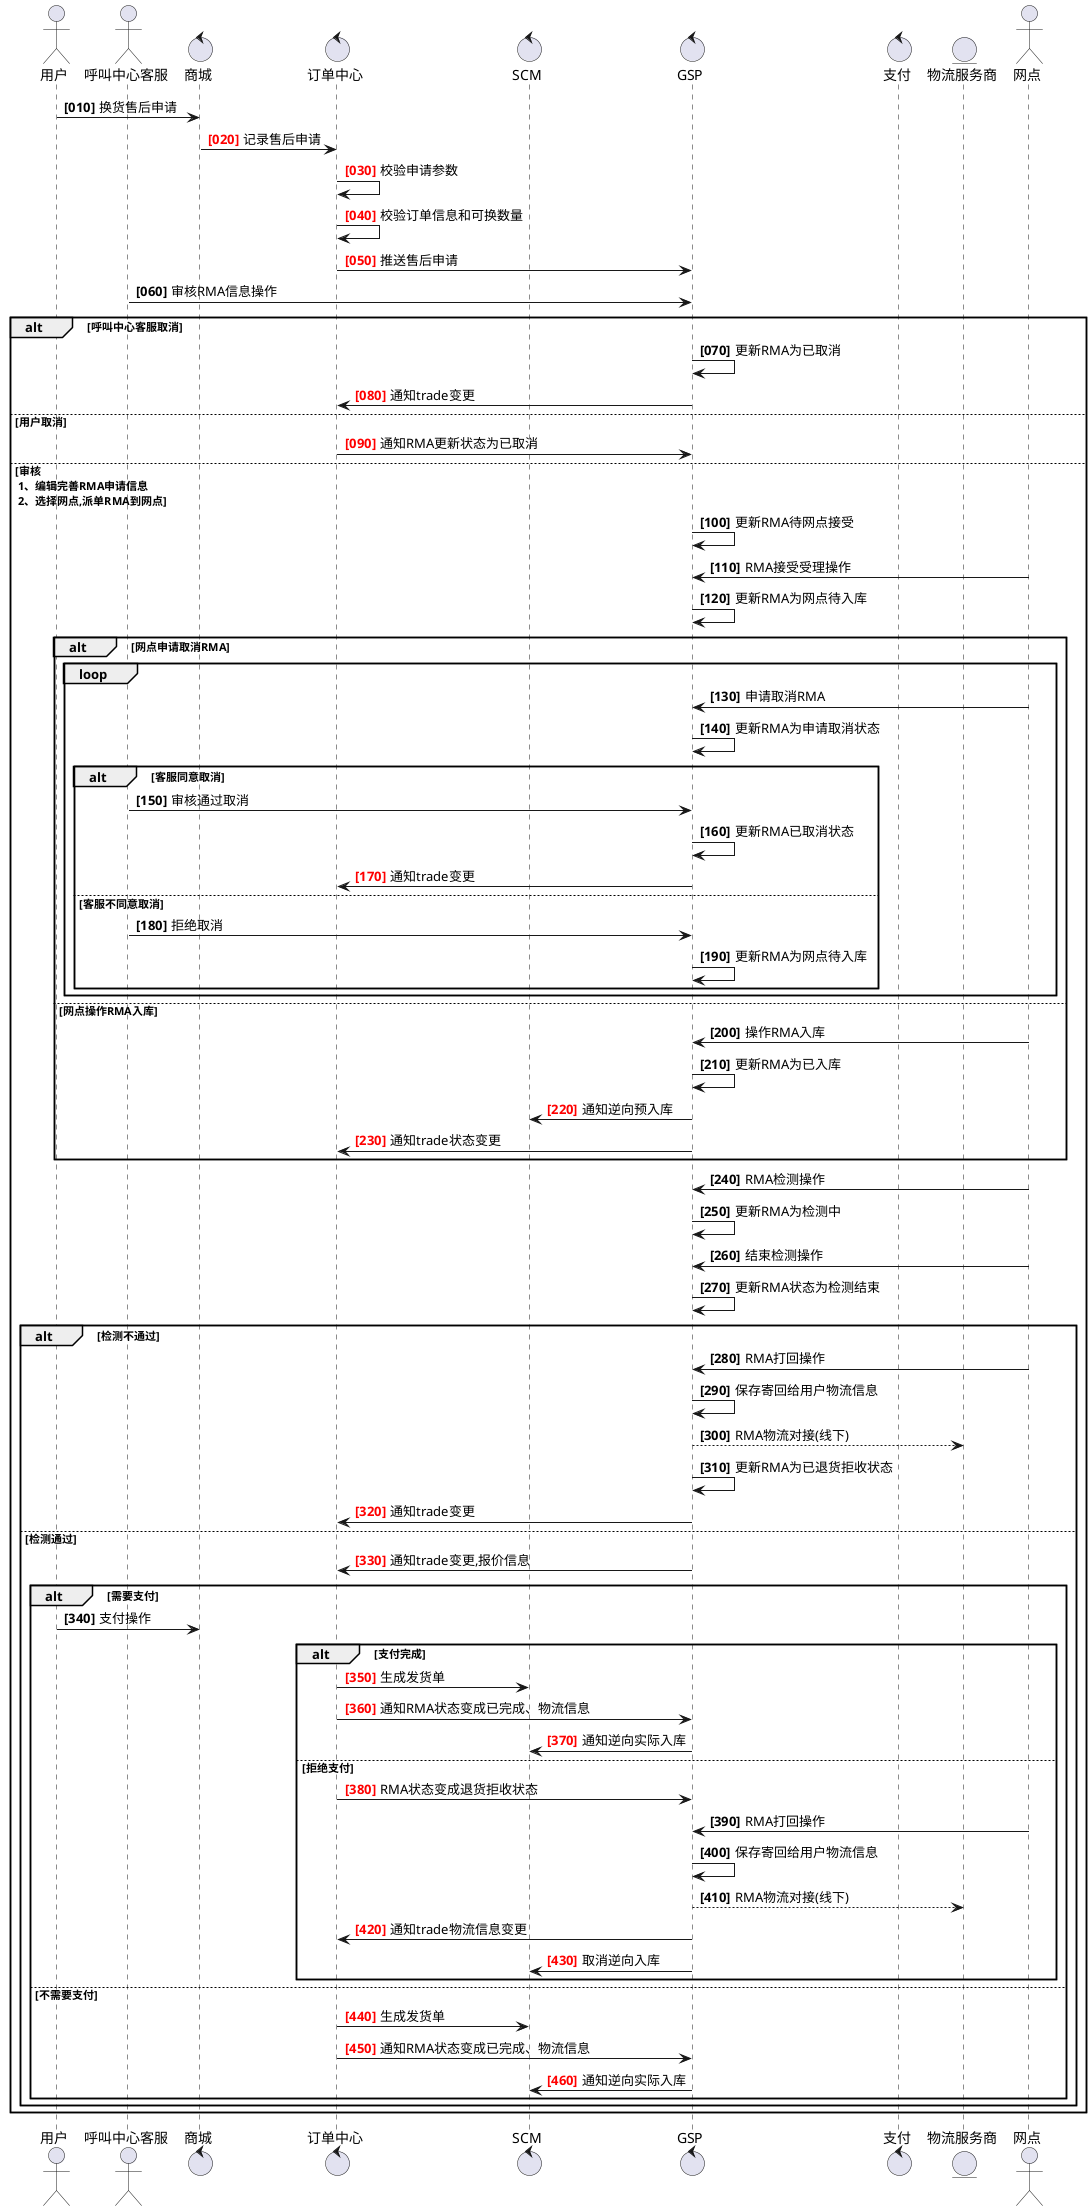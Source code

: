 @startuml
actor 用户
actor 呼叫中心客服

control 商城
control 订单中心 as trade
control SCM
control GSP
control 支付
entity 物流服务商
actor 网点

autonumber 10 10 "<b>[000]"
用户 -> 商城: 换货售后申请
autonumber resume "<font color=red><b>[000]"
商城 -> trade: 记录售后申请
trade -> trade: 校验申请参数
trade -> trade: 校验订单信息和可换数量
trade -> GSP:推送售后申请

autonumber resume "<b>[000]"

呼叫中心客服 -> GSP:审核RMA信息操作

alt 呼叫中心客服取消
    GSP -> GSP:更新RMA为已取消
    autonumber resume "<font color=red><b>[000]"
    GSP -> trade: 通知trade变更
    autonumber resume "<b>[000]"
else 用户取消
    autonumber resume "<font color=red><b>[000]"
    trade->GSP:通知RMA更新状态为已取消
    autonumber resume "<b>[000]"
else 审核 \n 1、编辑完善RMA申请信息 \n 2、选择网点,派单RMA到网点
        GSP -> GSP: 更新RMA待网点接受
        网点 -> GSP: RMA接受受理操作
        GSP -> GSP: 更新RMA为网点待入库

        alt 网点申请取消RMA
            loop
                网点 -> GSP: 申请取消RMA
                GSP -> GSP:更新RMA为申请取消状态
                alt 客服同意取消
                    呼叫中心客服 -> GSP: 审核通过取消
                    GSP -> GSP:更新RMA已取消状态
                    autonumber resume "<font color=red><b>[000]"
                    GSP -> trade: 通知trade变更
                    autonumber resume "<b>[000]"
                else 客服不同意取消
                    呼叫中心客服 -> GSP: 拒绝取消
                    GSP -> GSP:更新RMA为网点待入库
                end
            end
        else 网点操作RMA入库
             网点 -> GSP: 操作RMA入库
             GSP -> GSP: 更新RMA为已入库
             autonumber resume "<font color=red><b>[000]"
             GSP -> SCM: 通知逆向预入库
             GSP -> trade: 通知trade状态变更
             autonumber resume "<b>[000]"
        end

        网点 -> GSP:RMA检测操作
        GSP -> GSP:更新RMA为检测中
        网点 -> GSP:结束检测操作
        GSP -> GSP:更新RMA状态为检测结束
        alt 检测不通过
            网点 -> GSP:RMA打回操作
            GSP -> GSP:保存寄回给用户物流信息
            GSP --> 物流服务商:RMA物流对接(线下)
            GSP -> GSP:更新RMA为已退货拒收状态
            autonumber resume "<font color=red><b>[000]"
            GSP -> trade: 通知trade变更
            autonumber resume "<b>[000]"
        else 检测通过
            autonumber resume "<font color=red><b>[000]"
            GSP->trade:通知trade变更,报价信息
            alt 需要支付
                autonumber resume "<b>[000]"
                用户->商城:支付操作
                alt 支付完成
                    autonumber resume "<font color=red><b>[000]"
                    trade->SCM:生成发货单
                    trade->GSP:通知RMA状态变成已完成、物流信息
                    GSP->SCM:通知逆向实际入库
                    autonumber resume "<b>[000]"
                else 拒绝支付
                    autonumber resume "<font color=red><b>[000]"
                    trade->GSP:RMA状态变成退货拒收状态
                    autonumber resume "<b>[000]"
                    网点->GSP:RMA打回操作
                    GSP->GSP:保存寄回给用户物流信息
                    GSP-->物流服务商:RMA物流对接(线下)
                    autonumber resume "<font color=red><b>[000]"
                    GSP->trade:通知trade物流信息变更
                    GSP->SCM:取消逆向入库
                    autonumber resume "<b>[000]"
                end
            else 不需要支付
                autonumber resume "<font color=red><b>[000]"
                trade->SCM:生成发货单
                trade->GSP:通知RMA状态变成已完成、物流信息
                GSP->SCM:通知逆向实际入库
                autonumber resume "<b>[000]"
            end
        end
end
@enduml